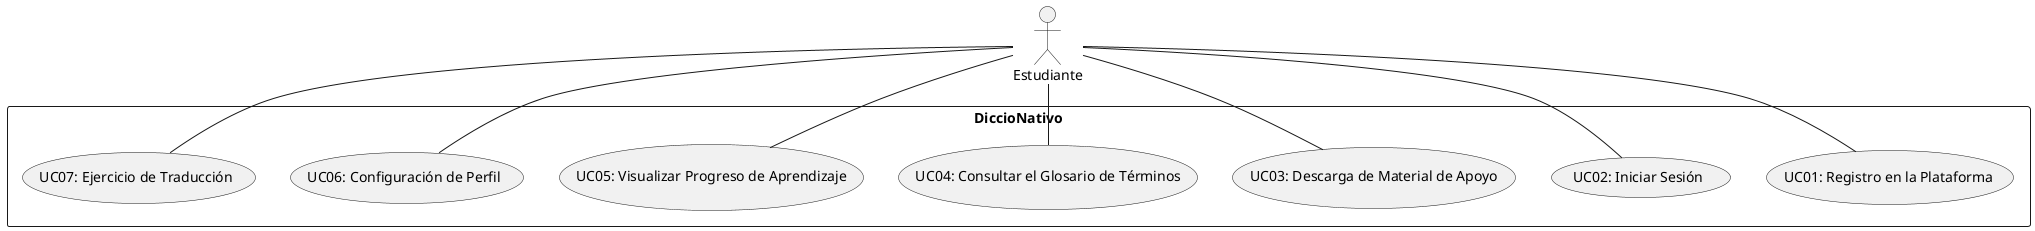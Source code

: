 @startuml
actor "Estudiante" as Est
rectangle DiccioNativo {
    usecase "UC01: Registro en la Plataforma" as UC01
    usecase "UC02: Iniciar Sesión" as UC02
    usecase "UC03: Descarga de Material de Apoyo" as UC03
    usecase "UC04: Consultar el Glosario de Términos" as UC04
    usecase "UC05: Visualizar Progreso de Aprendizaje" as UC05
    usecase "UC06: Configuración de Perfil" as UC06
    usecase "UC07: Ejercicio de Traducción" as UC07
}

Est -- UC01
Est -- UC02
Est -- UC03
Est -- UC04
Est -- UC05
Est -- UC06
Est -- UC07
@enduml
